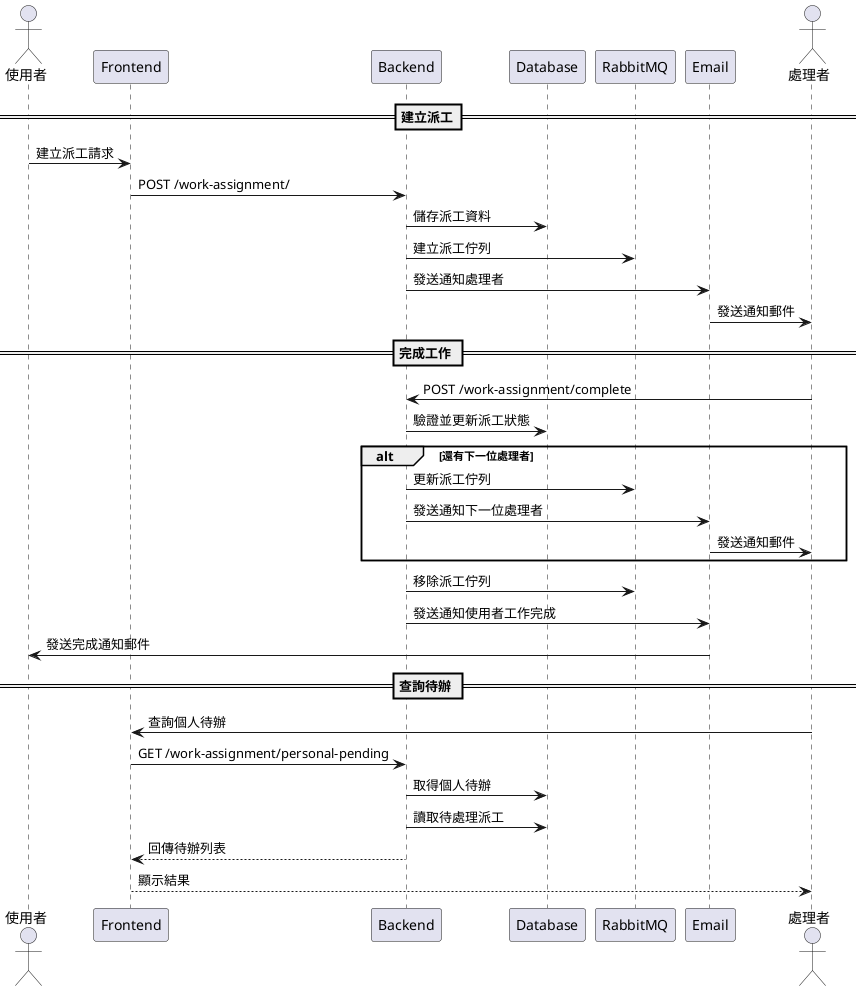 @startuml

actor User as "使用者"
participant Frontend
participant Backend
participant Database
participant Queue as "RabbitMQ"
participant Email
actor User2 as "處理者"

== 建立派工==
User -> Frontend: 建立派工請求
Frontend -> Backend: POST /work-assignment/
Backend -> Database: 儲存派工資料
Backend -> Queue: 建立派工佇列
Backend -> Email: 發送通知處理者
Email -> User2: 發送通知郵件

== 完成工作 ==
User2 -> Backend: POST /work-assignment/complete
Backend -> Database: 驗證並更新派工狀態

alt 還有下一位處理者
    Backend -> Queue: 更新派工佇列
    Backend -> Email: 發送通知下一位處理者
    Email -> User2: 發送通知郵件
end
Backend -> Queue: 移除派工佇列
Backend -> Email: 發送通知使用者工作完成
Email -> User: 發送完成通知郵件

== 查詢待辦 ==
User2 -> Frontend: 查詢個人待辦
Frontend -> Backend: GET /work-assignment/personal-pending
Backend -> Database: 取得個人待辦
Backend -> Database: 讀取待處理派工
Backend --> Frontend: 回傳待辦列表
Frontend --> User2: 顯示結果

@enduml
